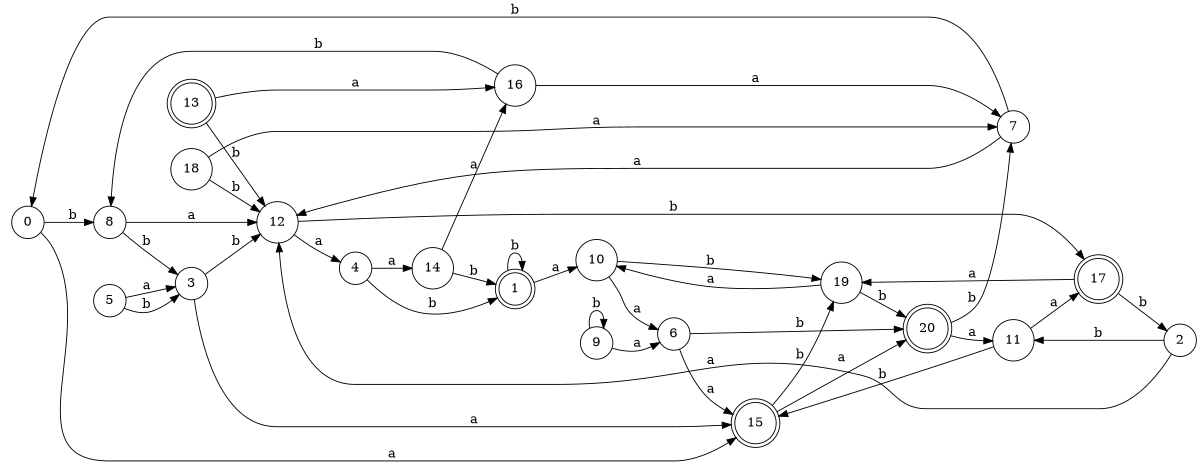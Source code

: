 digraph n17_9 {
__start0 [label="" shape="none"];

rankdir=LR;
size="8,5";

s0 [style="filled", color="black", fillcolor="white" shape="circle", label="0"];
s1 [style="rounded,filled", color="black", fillcolor="white" shape="doublecircle", label="1"];
s2 [style="filled", color="black", fillcolor="white" shape="circle", label="2"];
s3 [style="filled", color="black", fillcolor="white" shape="circle", label="3"];
s4 [style="filled", color="black", fillcolor="white" shape="circle", label="4"];
s5 [style="filled", color="black", fillcolor="white" shape="circle", label="5"];
s6 [style="filled", color="black", fillcolor="white" shape="circle", label="6"];
s7 [style="filled", color="black", fillcolor="white" shape="circle", label="7"];
s8 [style="filled", color="black", fillcolor="white" shape="circle", label="8"];
s9 [style="filled", color="black", fillcolor="white" shape="circle", label="9"];
s10 [style="filled", color="black", fillcolor="white" shape="circle", label="10"];
s11 [style="filled", color="black", fillcolor="white" shape="circle", label="11"];
s12 [style="filled", color="black", fillcolor="white" shape="circle", label="12"];
s13 [style="rounded,filled", color="black", fillcolor="white" shape="doublecircle", label="13"];
s14 [style="filled", color="black", fillcolor="white" shape="circle", label="14"];
s15 [style="rounded,filled", color="black", fillcolor="white" shape="doublecircle", label="15"];
s16 [style="filled", color="black", fillcolor="white" shape="circle", label="16"];
s17 [style="rounded,filled", color="black", fillcolor="white" shape="doublecircle", label="17"];
s18 [style="filled", color="black", fillcolor="white" shape="circle", label="18"];
s19 [style="filled", color="black", fillcolor="white" shape="circle", label="19"];
s20 [style="rounded,filled", color="black", fillcolor="white" shape="doublecircle", label="20"];
s0 -> s15 [label="a"];
s0 -> s8 [label="b"];
s1 -> s10 [label="a"];
s1 -> s1 [label="b"];
s2 -> s12 [label="a"];
s2 -> s11 [label="b"];
s3 -> s15 [label="a"];
s3 -> s12 [label="b"];
s4 -> s14 [label="a"];
s4 -> s1 [label="b"];
s5 -> s3 [label="a"];
s5 -> s3 [label="b"];
s6 -> s15 [label="a"];
s6 -> s20 [label="b"];
s7 -> s12 [label="a"];
s7 -> s0 [label="b"];
s8 -> s12 [label="a"];
s8 -> s3 [label="b"];
s9 -> s6 [label="a"];
s9 -> s9 [label="b"];
s10 -> s6 [label="a"];
s10 -> s19 [label="b"];
s11 -> s17 [label="a"];
s11 -> s15 [label="b"];
s12 -> s4 [label="a"];
s12 -> s17 [label="b"];
s13 -> s16 [label="a"];
s13 -> s12 [label="b"];
s14 -> s16 [label="a"];
s14 -> s1 [label="b"];
s15 -> s20 [label="a"];
s15 -> s19 [label="b"];
s16 -> s7 [label="a"];
s16 -> s8 [label="b"];
s17 -> s19 [label="a"];
s17 -> s2 [label="b"];
s18 -> s7 [label="a"];
s18 -> s12 [label="b"];
s19 -> s10 [label="a"];
s19 -> s20 [label="b"];
s20 -> s11 [label="a"];
s20 -> s7 [label="b"];

}